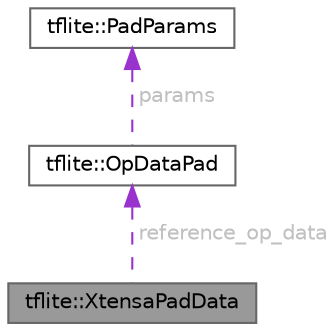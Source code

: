 digraph "tflite::XtensaPadData"
{
 // LATEX_PDF_SIZE
  bgcolor="transparent";
  edge [fontname=Helvetica,fontsize=10,labelfontname=Helvetica,labelfontsize=10];
  node [fontname=Helvetica,fontsize=10,shape=box,height=0.2,width=0.4];
  Node1 [id="Node000001",label="tflite::XtensaPadData",height=0.2,width=0.4,color="gray40", fillcolor="grey60", style="filled", fontcolor="black",tooltip=" "];
  Node2 -> Node1 [id="edge3_Node000001_Node000002",dir="back",color="darkorchid3",style="dashed",tooltip=" ",label=" reference_op_data",fontcolor="grey" ];
  Node2 [id="Node000002",label="tflite::OpDataPad",height=0.2,width=0.4,color="gray40", fillcolor="white", style="filled",URL="$structtflite_1_1_op_data_pad.html",tooltip=" "];
  Node3 -> Node2 [id="edge4_Node000002_Node000003",dir="back",color="darkorchid3",style="dashed",tooltip=" ",label=" params",fontcolor="grey" ];
  Node3 [id="Node000003",label="tflite::PadParams",height=0.2,width=0.4,color="gray40", fillcolor="white", style="filled",URL="$structtflite_1_1_pad_params.html",tooltip=" "];
}
